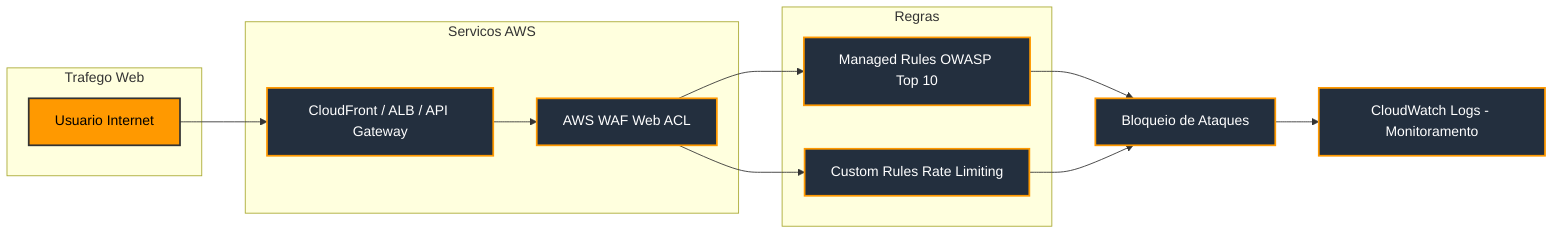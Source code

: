 flowchart LR
    classDef awsNode fill:#232F3E,stroke:#F90,stroke-width:2px,color:#FFF;
    classDef userNode fill:#FF9900,stroke:#333,stroke-width:2px,color:#000;

    subgraph "Trafego Web"
        A["Usuario Internet"]
    end

    subgraph "Servicos AWS"
        B["CloudFront / ALB / API Gateway"]
        C["AWS WAF Web ACL"]
    end

    subgraph "Regras"
        D["Managed Rules OWASP Top 10"]
        E["Custom Rules Rate Limiting"]
    end

    F["Bloqueio de Ataques"]
    G["CloudWatch Logs - Monitoramento"]

    A:::userNode --> B:::awsNode
    B --> C:::awsNode
    C --> D:::awsNode
    C --> E:::awsNode
    D --> F:::awsNode
    E --> F:::awsNode
    F --> G:::awsNode